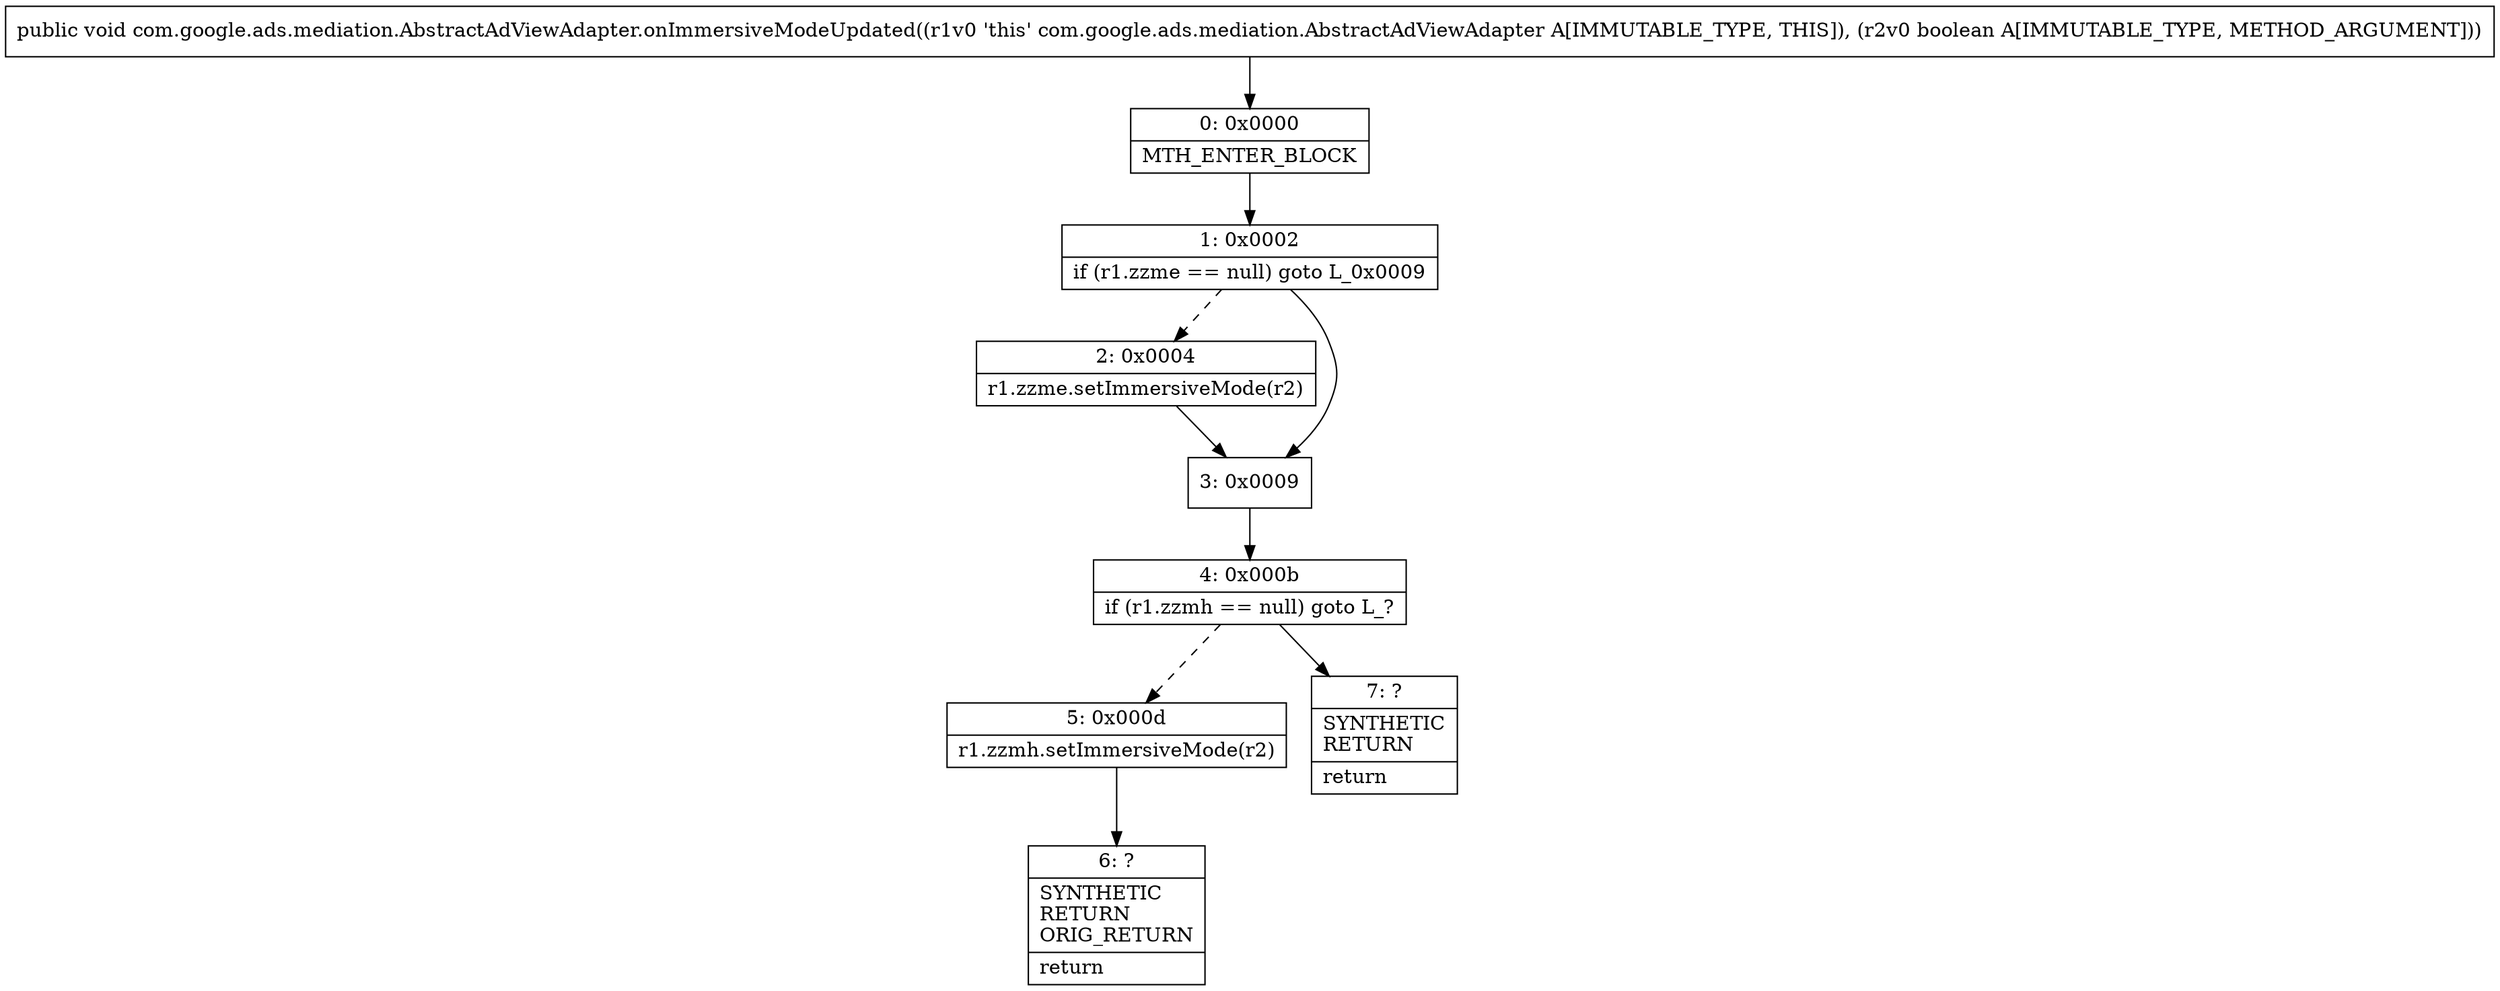 digraph "CFG forcom.google.ads.mediation.AbstractAdViewAdapter.onImmersiveModeUpdated(Z)V" {
Node_0 [shape=record,label="{0\:\ 0x0000|MTH_ENTER_BLOCK\l}"];
Node_1 [shape=record,label="{1\:\ 0x0002|if (r1.zzme == null) goto L_0x0009\l}"];
Node_2 [shape=record,label="{2\:\ 0x0004|r1.zzme.setImmersiveMode(r2)\l}"];
Node_3 [shape=record,label="{3\:\ 0x0009}"];
Node_4 [shape=record,label="{4\:\ 0x000b|if (r1.zzmh == null) goto L_?\l}"];
Node_5 [shape=record,label="{5\:\ 0x000d|r1.zzmh.setImmersiveMode(r2)\l}"];
Node_6 [shape=record,label="{6\:\ ?|SYNTHETIC\lRETURN\lORIG_RETURN\l|return\l}"];
Node_7 [shape=record,label="{7\:\ ?|SYNTHETIC\lRETURN\l|return\l}"];
MethodNode[shape=record,label="{public void com.google.ads.mediation.AbstractAdViewAdapter.onImmersiveModeUpdated((r1v0 'this' com.google.ads.mediation.AbstractAdViewAdapter A[IMMUTABLE_TYPE, THIS]), (r2v0 boolean A[IMMUTABLE_TYPE, METHOD_ARGUMENT])) }"];
MethodNode -> Node_0;
Node_0 -> Node_1;
Node_1 -> Node_2[style=dashed];
Node_1 -> Node_3;
Node_2 -> Node_3;
Node_3 -> Node_4;
Node_4 -> Node_5[style=dashed];
Node_4 -> Node_7;
Node_5 -> Node_6;
}

